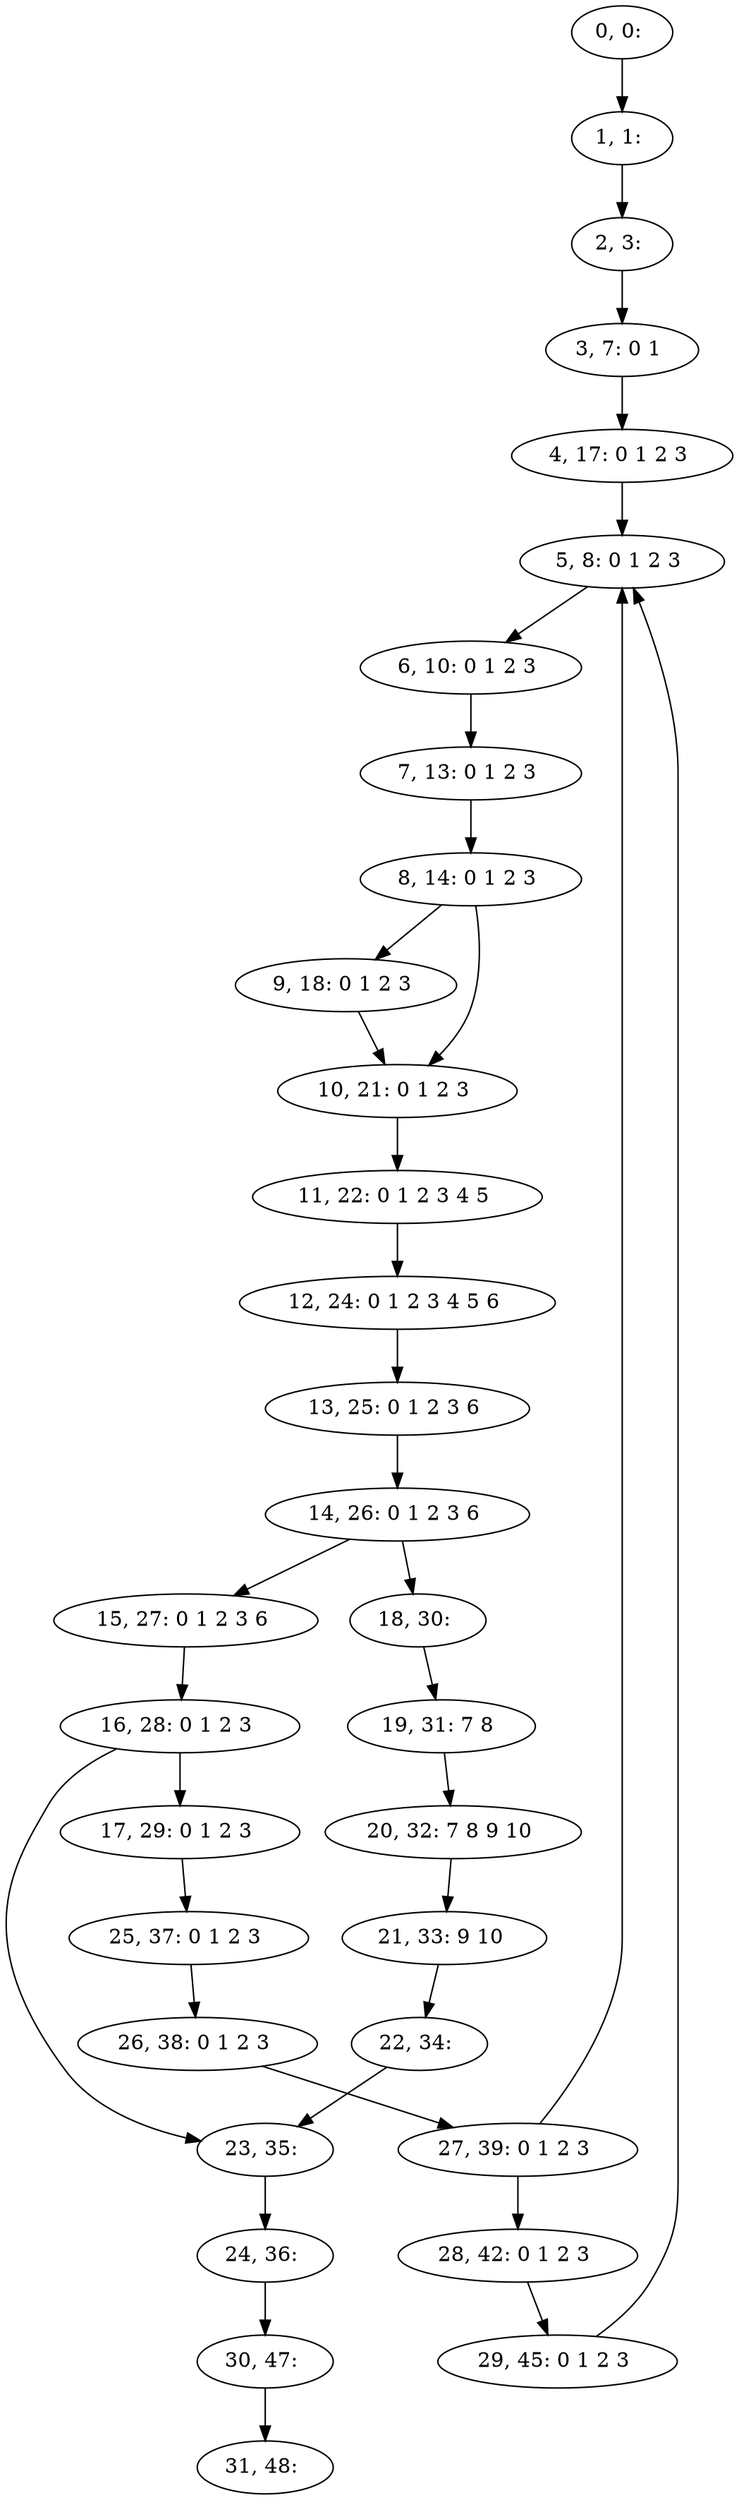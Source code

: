 digraph G {
0[label="0, 0: "];
1[label="1, 1: "];
2[label="2, 3: "];
3[label="3, 7: 0 1 "];
4[label="4, 17: 0 1 2 3 "];
5[label="5, 8: 0 1 2 3 "];
6[label="6, 10: 0 1 2 3 "];
7[label="7, 13: 0 1 2 3 "];
8[label="8, 14: 0 1 2 3 "];
9[label="9, 18: 0 1 2 3 "];
10[label="10, 21: 0 1 2 3 "];
11[label="11, 22: 0 1 2 3 4 5 "];
12[label="12, 24: 0 1 2 3 4 5 6 "];
13[label="13, 25: 0 1 2 3 6 "];
14[label="14, 26: 0 1 2 3 6 "];
15[label="15, 27: 0 1 2 3 6 "];
16[label="16, 28: 0 1 2 3 "];
17[label="17, 29: 0 1 2 3 "];
18[label="18, 30: "];
19[label="19, 31: 7 8 "];
20[label="20, 32: 7 8 9 10 "];
21[label="21, 33: 9 10 "];
22[label="22, 34: "];
23[label="23, 35: "];
24[label="24, 36: "];
25[label="25, 37: 0 1 2 3 "];
26[label="26, 38: 0 1 2 3 "];
27[label="27, 39: 0 1 2 3 "];
28[label="28, 42: 0 1 2 3 "];
29[label="29, 45: 0 1 2 3 "];
30[label="30, 47: "];
31[label="31, 48: "];
0->1 ;
1->2 ;
2->3 ;
3->4 ;
4->5 ;
5->6 ;
6->7 ;
7->8 ;
8->9 ;
8->10 ;
9->10 ;
10->11 ;
11->12 ;
12->13 ;
13->14 ;
14->15 ;
14->18 ;
15->16 ;
16->17 ;
16->23 ;
17->25 ;
18->19 ;
19->20 ;
20->21 ;
21->22 ;
22->23 ;
23->24 ;
24->30 ;
25->26 ;
26->27 ;
27->28 ;
27->5 ;
28->29 ;
29->5 ;
30->31 ;
}
